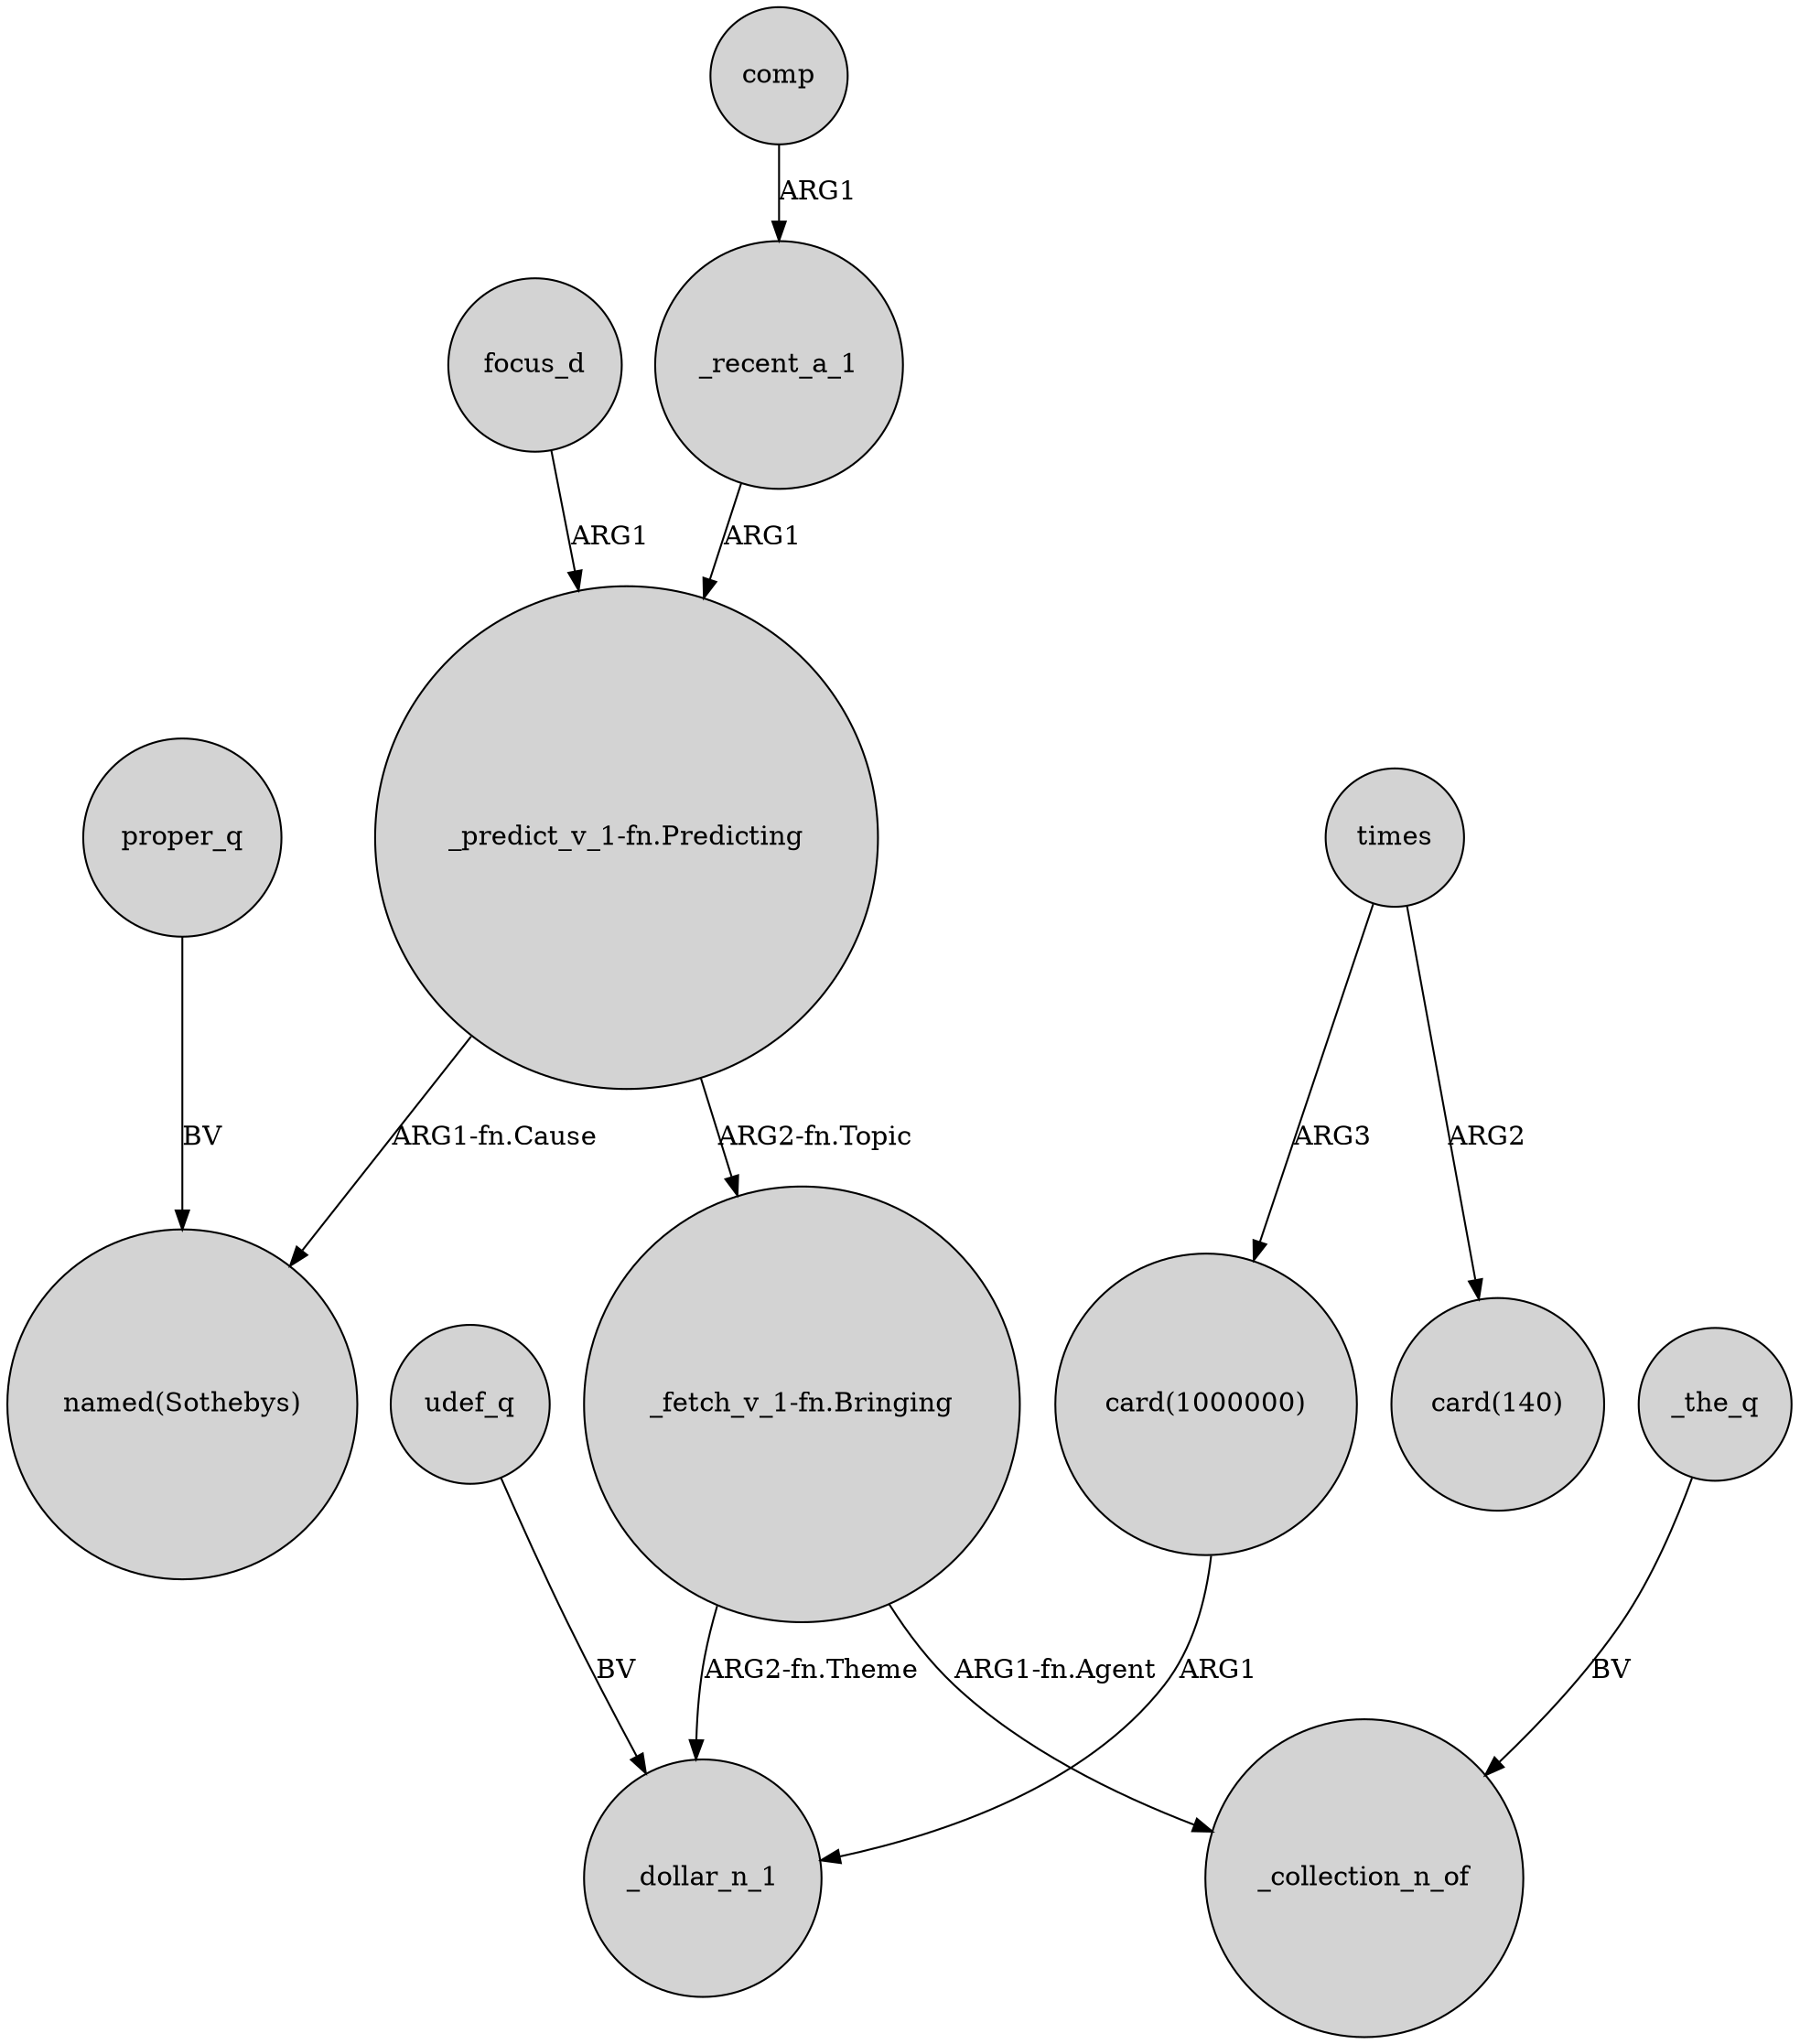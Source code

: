 digraph {
	node [shape=circle style=filled]
	"_predict_v_1-fn.Predicting" -> "named(Sothebys)" [label="ARG1-fn.Cause"]
	times -> "card(140)" [label=ARG2]
	"_predict_v_1-fn.Predicting" -> "_fetch_v_1-fn.Bringing" [label="ARG2-fn.Topic"]
	"card(1000000)" -> _dollar_n_1 [label=ARG1]
	focus_d -> "_predict_v_1-fn.Predicting" [label=ARG1]
	_recent_a_1 -> "_predict_v_1-fn.Predicting" [label=ARG1]
	proper_q -> "named(Sothebys)" [label=BV]
	"_fetch_v_1-fn.Bringing" -> _collection_n_of [label="ARG1-fn.Agent"]
	times -> "card(1000000)" [label=ARG3]
	"_fetch_v_1-fn.Bringing" -> _dollar_n_1 [label="ARG2-fn.Theme"]
	udef_q -> _dollar_n_1 [label=BV]
	_the_q -> _collection_n_of [label=BV]
	comp -> _recent_a_1 [label=ARG1]
}
